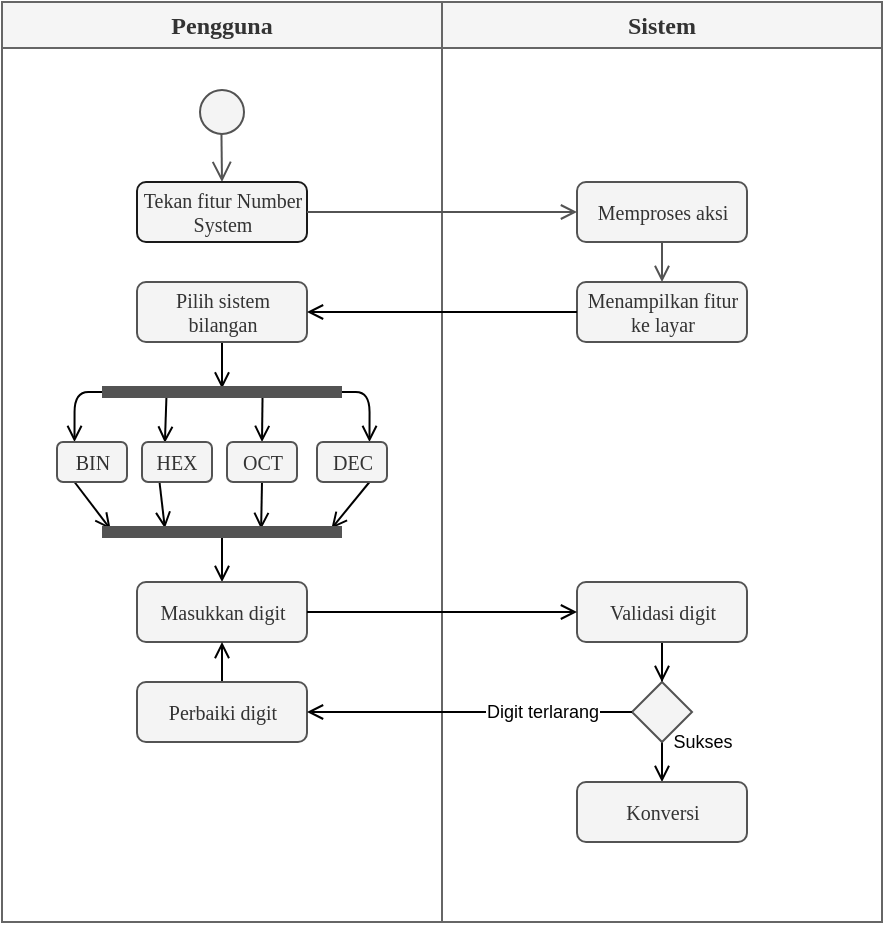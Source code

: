 <mxfile version="21.1.8" type="github">
  <diagram name="Page-1" id="gxgtcxNLYeDesxnoaaCQ">
    <mxGraphModel dx="662" dy="398" grid="1" gridSize="10" guides="1" tooltips="1" connect="1" arrows="1" fold="1" page="1" pageScale="1" pageWidth="850" pageHeight="1100" math="0" shadow="0">
      <root>
        <mxCell id="0" />
        <mxCell id="1" parent="0" />
        <mxCell id="OTdUzc-hgWmlbelIjcGi-17" value="Pengguna" style="swimlane;whiteSpace=wrap;html=1;fontFamily=Ubuntu;fontSource=https%3A%2F%2Ffonts.googleapis.com%2Fcss%3Ffamily%3DUbuntu;rounded=0;fillColor=#f5f5f5;fontColor=#333333;strokeColor=#666666;swimlaneFillColor=none;glass=0;shadow=0;" parent="1" vertex="1">
          <mxGeometry x="180" y="120" width="220" height="460" as="geometry" />
        </mxCell>
        <mxCell id="OTdUzc-hgWmlbelIjcGi-21" value="" style="ellipse;html=1;shape=startState;fillColor=#f4f4f4;strokeColor=#535353;strokeWidth=1;fillStyle=auto;fontColor=#595959;" parent="OTdUzc-hgWmlbelIjcGi-17" vertex="1">
          <mxGeometry x="95" y="40" width="30" height="30" as="geometry" />
        </mxCell>
        <mxCell id="OTdUzc-hgWmlbelIjcGi-22" value="" style="html=1;verticalAlign=bottom;endArrow=open;endSize=8;strokeColor=#535353;rounded=0;strokeWidth=1;fillColor=#eeeeee;exitX=0.491;exitY=0.867;exitDx=0;exitDy=0;exitPerimeter=0;entryX=0.5;entryY=0;entryDx=0;entryDy=0;fontColor=#333;" parent="OTdUzc-hgWmlbelIjcGi-17" source="OTdUzc-hgWmlbelIjcGi-21" target="OTdUzc-hgWmlbelIjcGi-28" edge="1">
          <mxGeometry relative="1" as="geometry">
            <mxPoint x="100" y="90" as="targetPoint" />
          </mxGeometry>
        </mxCell>
        <mxCell id="OTdUzc-hgWmlbelIjcGi-28" value="Tekan fitur Number System" style="rounded=1;whiteSpace=wrap;html=1;fillColor=#f4f4f4;strokeColor=#1A1A1A;fontFamily=Ubuntu;fontSource=https%3A%2F%2Ffonts.googleapis.com%2Fcss%3Ffamily%3DUbuntu;fontSize=10;fontColor=#333333;" parent="OTdUzc-hgWmlbelIjcGi-17" vertex="1">
          <mxGeometry x="67.5" y="90" width="85" height="30" as="geometry" />
        </mxCell>
        <mxCell id="xuZ7jMynsqWQr9bxvYIn-7" style="rounded=0;orthogonalLoop=1;jettySize=auto;html=1;entryX=0.5;entryY=0.326;entryDx=0;entryDy=0;entryPerimeter=0;endArrow=open;endFill=0;" edge="1" parent="OTdUzc-hgWmlbelIjcGi-17" source="xuZ7jMynsqWQr9bxvYIn-1" target="xuZ7jMynsqWQr9bxvYIn-5">
          <mxGeometry relative="1" as="geometry">
            <mxPoint x="110" y="240" as="targetPoint" />
          </mxGeometry>
        </mxCell>
        <mxCell id="xuZ7jMynsqWQr9bxvYIn-1" value="Pilih sistem bilangan" style="rounded=1;whiteSpace=wrap;html=1;fontSize=10;fontFamily=Ubuntu;fillColor=#f4f4f4;strokeColor=#535353;fontColor=#333333;fontSource=https%3A%2F%2Ffonts.googleapis.com%2Fcss%3Ffamily%3DUbuntu;" vertex="1" parent="OTdUzc-hgWmlbelIjcGi-17">
          <mxGeometry x="67.5" y="140" width="85" height="30" as="geometry" />
        </mxCell>
        <mxCell id="xuZ7jMynsqWQr9bxvYIn-75" style="rounded=0;orthogonalLoop=1;jettySize=auto;html=1;exitX=0.269;exitY=0.567;exitDx=0;exitDy=0;exitPerimeter=0;entryX=0.327;entryY=0.017;entryDx=0;entryDy=0;entryPerimeter=0;endArrow=open;endFill=0;" edge="1" parent="OTdUzc-hgWmlbelIjcGi-17" source="xuZ7jMynsqWQr9bxvYIn-5" target="xuZ7jMynsqWQr9bxvYIn-20">
          <mxGeometry relative="1" as="geometry">
            <mxPoint x="80" y="230" as="targetPoint" />
          </mxGeometry>
        </mxCell>
        <mxCell id="xuZ7jMynsqWQr9bxvYIn-76" style="rounded=0;orthogonalLoop=1;jettySize=auto;html=1;entryX=0.5;entryY=0;entryDx=0;entryDy=0;exitX=0.669;exitY=0.633;exitDx=0;exitDy=0;exitPerimeter=0;endArrow=open;endFill=0;" edge="1" parent="OTdUzc-hgWmlbelIjcGi-17" source="xuZ7jMynsqWQr9bxvYIn-5" target="xuZ7jMynsqWQr9bxvYIn-12">
          <mxGeometry relative="1" as="geometry">
            <mxPoint x="140" y="200" as="sourcePoint" />
          </mxGeometry>
        </mxCell>
        <mxCell id="xuZ7jMynsqWQr9bxvYIn-77" style="edgeStyle=orthogonalEdgeStyle;rounded=1;orthogonalLoop=1;jettySize=auto;html=1;exitX=1;exitY=0.5;exitDx=0;exitDy=0;exitPerimeter=0;entryX=0.75;entryY=0;entryDx=0;entryDy=0;endArrow=open;endFill=0;" edge="1" parent="OTdUzc-hgWmlbelIjcGi-17" source="xuZ7jMynsqWQr9bxvYIn-5" target="xuZ7jMynsqWQr9bxvYIn-13">
          <mxGeometry relative="1" as="geometry" />
        </mxCell>
        <mxCell id="xuZ7jMynsqWQr9bxvYIn-79" style="edgeStyle=orthogonalEdgeStyle;rounded=1;orthogonalLoop=1;jettySize=auto;html=1;exitX=0;exitY=0.5;exitDx=0;exitDy=0;exitPerimeter=0;entryX=0.25;entryY=0;entryDx=0;entryDy=0;endArrow=open;endFill=0;" edge="1" parent="OTdUzc-hgWmlbelIjcGi-17" source="xuZ7jMynsqWQr9bxvYIn-5" target="xuZ7jMynsqWQr9bxvYIn-11">
          <mxGeometry relative="1" as="geometry" />
        </mxCell>
        <mxCell id="xuZ7jMynsqWQr9bxvYIn-5" value="" style="shape=line;html=1;strokeWidth=6;strokeColor=#535353;" vertex="1" parent="OTdUzc-hgWmlbelIjcGi-17">
          <mxGeometry x="50" y="190" width="120" height="10" as="geometry" />
        </mxCell>
        <mxCell id="xuZ7jMynsqWQr9bxvYIn-87" style="rounded=0;orthogonalLoop=1;jettySize=auto;html=1;exitX=0.25;exitY=1;exitDx=0;exitDy=0;entryX=0.036;entryY=0.367;entryDx=0;entryDy=0;entryPerimeter=0;endArrow=open;endFill=0;" edge="1" parent="OTdUzc-hgWmlbelIjcGi-17" source="xuZ7jMynsqWQr9bxvYIn-11" target="xuZ7jMynsqWQr9bxvYIn-80">
          <mxGeometry relative="1" as="geometry" />
        </mxCell>
        <mxCell id="xuZ7jMynsqWQr9bxvYIn-11" value="BIN" style="rounded=1;whiteSpace=wrap;html=1;fontSize=10;fontFamily=Ubuntu;fillColor=#f4f4f4;strokeColor=#535353;fontColor=#333333;fontSource=https%3A%2F%2Ffonts.googleapis.com%2Fcss%3Ffamily%3DUbuntu;" vertex="1" parent="OTdUzc-hgWmlbelIjcGi-17">
          <mxGeometry x="27.5" y="220" width="35" height="20" as="geometry" />
        </mxCell>
        <mxCell id="xuZ7jMynsqWQr9bxvYIn-85" style="rounded=0;orthogonalLoop=1;jettySize=auto;html=1;exitX=0.5;exitY=1;exitDx=0;exitDy=0;entryX=0.663;entryY=0.348;entryDx=0;entryDy=0;entryPerimeter=0;endArrow=open;endFill=0;" edge="1" parent="OTdUzc-hgWmlbelIjcGi-17" source="xuZ7jMynsqWQr9bxvYIn-12" target="xuZ7jMynsqWQr9bxvYIn-80">
          <mxGeometry relative="1" as="geometry" />
        </mxCell>
        <mxCell id="xuZ7jMynsqWQr9bxvYIn-12" value="OCT" style="rounded=1;whiteSpace=wrap;html=1;fontSize=10;fontFamily=Ubuntu;fillColor=#f4f4f4;strokeColor=#535353;fontColor=#333333;fontSource=https%3A%2F%2Ffonts.googleapis.com%2Fcss%3Ffamily%3DUbuntu;" vertex="1" parent="OTdUzc-hgWmlbelIjcGi-17">
          <mxGeometry x="112.5" y="220" width="35" height="20" as="geometry" />
        </mxCell>
        <mxCell id="xuZ7jMynsqWQr9bxvYIn-86" style="rounded=0;orthogonalLoop=1;jettySize=auto;html=1;entryX=0.956;entryY=0.33;entryDx=0;entryDy=0;entryPerimeter=0;endArrow=open;endFill=0;exitX=0.75;exitY=1;exitDx=0;exitDy=0;" edge="1" parent="OTdUzc-hgWmlbelIjcGi-17" source="xuZ7jMynsqWQr9bxvYIn-13" target="xuZ7jMynsqWQr9bxvYIn-80">
          <mxGeometry relative="1" as="geometry">
            <mxPoint x="165" y="240" as="sourcePoint" />
          </mxGeometry>
        </mxCell>
        <mxCell id="xuZ7jMynsqWQr9bxvYIn-13" value="DEC" style="rounded=1;whiteSpace=wrap;html=1;fontSize=10;fontFamily=Ubuntu;fillColor=#f4f4f4;strokeColor=#535353;fontColor=#333333;fontSource=https%3A%2F%2Ffonts.googleapis.com%2Fcss%3Ffamily%3DUbuntu;" vertex="1" parent="OTdUzc-hgWmlbelIjcGi-17">
          <mxGeometry x="157.5" y="220" width="35" height="20" as="geometry" />
        </mxCell>
        <mxCell id="xuZ7jMynsqWQr9bxvYIn-83" style="rounded=0;orthogonalLoop=1;jettySize=auto;html=1;entryX=0.262;entryY=0.311;entryDx=0;entryDy=0;entryPerimeter=0;exitX=0.25;exitY=1;exitDx=0;exitDy=0;endArrow=open;endFill=0;" edge="1" parent="OTdUzc-hgWmlbelIjcGi-17" source="xuZ7jMynsqWQr9bxvYIn-20" target="xuZ7jMynsqWQr9bxvYIn-80">
          <mxGeometry relative="1" as="geometry" />
        </mxCell>
        <mxCell id="xuZ7jMynsqWQr9bxvYIn-20" value="HEX" style="rounded=1;whiteSpace=wrap;html=1;fontSize=10;fontFamily=Ubuntu;fillColor=#f4f4f4;strokeColor=#535353;fontColor=#333333;fontSource=https%3A%2F%2Ffonts.googleapis.com%2Fcss%3Ffamily%3DUbuntu;" vertex="1" parent="OTdUzc-hgWmlbelIjcGi-17">
          <mxGeometry x="70" y="220" width="35" height="20" as="geometry" />
        </mxCell>
        <mxCell id="xuZ7jMynsqWQr9bxvYIn-91" style="rounded=0;orthogonalLoop=1;jettySize=auto;html=1;entryX=0.5;entryY=0;entryDx=0;entryDy=0;exitX=0.5;exitY=0.625;exitDx=0;exitDy=0;exitPerimeter=0;endArrow=open;endFill=0;" edge="1" parent="OTdUzc-hgWmlbelIjcGi-17" source="xuZ7jMynsqWQr9bxvYIn-80" target="xuZ7jMynsqWQr9bxvYIn-90">
          <mxGeometry relative="1" as="geometry" />
        </mxCell>
        <mxCell id="xuZ7jMynsqWQr9bxvYIn-80" value="" style="shape=line;html=1;strokeWidth=6;strokeColor=#535353;" vertex="1" parent="OTdUzc-hgWmlbelIjcGi-17">
          <mxGeometry x="50" y="260" width="120" height="10" as="geometry" />
        </mxCell>
        <mxCell id="xuZ7jMynsqWQr9bxvYIn-90" value="Masukkan digit" style="rounded=1;whiteSpace=wrap;html=1;fontSize=10;fontFamily=Ubuntu;fillColor=#f4f4f4;strokeColor=#535353;fontColor=#333333;fontSource=https%3A%2F%2Ffonts.googleapis.com%2Fcss%3Ffamily%3DUbuntu;" vertex="1" parent="OTdUzc-hgWmlbelIjcGi-17">
          <mxGeometry x="67.5" y="290" width="85" height="30" as="geometry" />
        </mxCell>
        <mxCell id="xuZ7jMynsqWQr9bxvYIn-101" style="edgeStyle=orthogonalEdgeStyle;rounded=0;orthogonalLoop=1;jettySize=auto;html=1;exitX=0.5;exitY=0;exitDx=0;exitDy=0;entryX=0.5;entryY=1;entryDx=0;entryDy=0;endArrow=open;endFill=0;" edge="1" parent="OTdUzc-hgWmlbelIjcGi-17" source="xuZ7jMynsqWQr9bxvYIn-99" target="xuZ7jMynsqWQr9bxvYIn-90">
          <mxGeometry relative="1" as="geometry" />
        </mxCell>
        <mxCell id="xuZ7jMynsqWQr9bxvYIn-99" value="Perbaiki digit" style="rounded=1;whiteSpace=wrap;html=1;fontSize=10;fontFamily=Ubuntu;fillColor=#f4f4f4;strokeColor=#535353;fontColor=#333333;fontSource=https%3A%2F%2Ffonts.googleapis.com%2Fcss%3Ffamily%3DUbuntu;" vertex="1" parent="OTdUzc-hgWmlbelIjcGi-17">
          <mxGeometry x="67.5" y="340" width="85" height="30" as="geometry" />
        </mxCell>
        <mxCell id="OTdUzc-hgWmlbelIjcGi-18" value="Sistem" style="swimlane;whiteSpace=wrap;html=1;fontFamily=Ubuntu;fontSource=https%3A%2F%2Ffonts.googleapis.com%2Fcss%3Ffamily%3DUbuntu;rounded=0;fillColor=#f5f5f5;fontColor=#333333;strokeColor=#666666;swimlaneFillColor=none;glass=0;shadow=0;swimlaneLine=1;" parent="1" vertex="1">
          <mxGeometry x="400" y="120" width="220" height="460" as="geometry" />
        </mxCell>
        <mxCell id="OTdUzc-hgWmlbelIjcGi-37" value="" style="rounded=0;orthogonalLoop=1;jettySize=auto;html=1;endArrow=open;endFill=0;strokeColor=#535353;" parent="OTdUzc-hgWmlbelIjcGi-18" source="OTdUzc-hgWmlbelIjcGi-34" target="OTdUzc-hgWmlbelIjcGi-36" edge="1">
          <mxGeometry relative="1" as="geometry" />
        </mxCell>
        <mxCell id="OTdUzc-hgWmlbelIjcGi-34" value="Memproses aksi" style="rounded=1;whiteSpace=wrap;html=1;fontSize=10;fontFamily=Ubuntu;fillColor=#f4f4f4;strokeColor=#535353;fontColor=#333333;fontSource=https%3A%2F%2Ffonts.googleapis.com%2Fcss%3Ffamily%3DUbuntu;" parent="OTdUzc-hgWmlbelIjcGi-18" vertex="1">
          <mxGeometry x="67.5" y="90" width="85" height="30" as="geometry" />
        </mxCell>
        <mxCell id="OTdUzc-hgWmlbelIjcGi-36" value="Menampilkan fitur ke layar" style="rounded=1;whiteSpace=wrap;html=1;fontSize=10;fontFamily=Ubuntu;fillColor=#f4f4f4;strokeColor=#535353;fontColor=#333333;fontSource=https%3A%2F%2Ffonts.googleapis.com%2Fcss%3Ffamily%3DUbuntu;" parent="OTdUzc-hgWmlbelIjcGi-18" vertex="1">
          <mxGeometry x="67.5" y="140" width="85" height="30" as="geometry" />
        </mxCell>
        <mxCell id="xuZ7jMynsqWQr9bxvYIn-98" value="" style="edgeStyle=orthogonalEdgeStyle;rounded=0;orthogonalLoop=1;jettySize=auto;html=1;endArrow=open;endFill=0;" edge="1" parent="OTdUzc-hgWmlbelIjcGi-18" source="xuZ7jMynsqWQr9bxvYIn-95" target="xuZ7jMynsqWQr9bxvYIn-97">
          <mxGeometry relative="1" as="geometry" />
        </mxCell>
        <mxCell id="xuZ7jMynsqWQr9bxvYIn-95" value="Validasi digit" style="rounded=1;whiteSpace=wrap;html=1;fontSize=10;fontFamily=Ubuntu;fillColor=#f4f4f4;strokeColor=#535353;fontColor=#333333;fontSource=https%3A%2F%2Ffonts.googleapis.com%2Fcss%3Ffamily%3DUbuntu;" vertex="1" parent="OTdUzc-hgWmlbelIjcGi-18">
          <mxGeometry x="67.5" y="290" width="85" height="30" as="geometry" />
        </mxCell>
        <mxCell id="xuZ7jMynsqWQr9bxvYIn-104" style="edgeStyle=orthogonalEdgeStyle;rounded=0;orthogonalLoop=1;jettySize=auto;html=1;exitX=0.5;exitY=1;exitDx=0;exitDy=0;entryX=0.5;entryY=0;entryDx=0;entryDy=0;endArrow=open;endFill=0;" edge="1" parent="OTdUzc-hgWmlbelIjcGi-18" source="xuZ7jMynsqWQr9bxvYIn-97" target="xuZ7jMynsqWQr9bxvYIn-103">
          <mxGeometry relative="1" as="geometry" />
        </mxCell>
        <mxCell id="xuZ7jMynsqWQr9bxvYIn-105" value="Sukses" style="edgeLabel;html=1;align=center;verticalAlign=middle;resizable=0;points=[];fontSize=9;" vertex="1" connectable="0" parent="xuZ7jMynsqWQr9bxvYIn-104">
          <mxGeometry x="-0.203" relative="1" as="geometry">
            <mxPoint x="20" y="-8" as="offset" />
          </mxGeometry>
        </mxCell>
        <mxCell id="xuZ7jMynsqWQr9bxvYIn-97" value="" style="rhombus;whiteSpace=wrap;html=1;fontSize=10;fontFamily=Ubuntu;fillColor=#f4f4f4;strokeColor=#535353;fontColor=#333333;rounded=0;fontSource=https%3A%2F%2Ffonts.googleapis.com%2Fcss%3Ffamily%3DUbuntu;" vertex="1" parent="OTdUzc-hgWmlbelIjcGi-18">
          <mxGeometry x="95" y="340" width="30" height="30" as="geometry" />
        </mxCell>
        <mxCell id="xuZ7jMynsqWQr9bxvYIn-103" value="Konversi" style="rounded=1;whiteSpace=wrap;html=1;fontSize=10;fontFamily=Ubuntu;fillColor=#f4f4f4;strokeColor=#535353;fontColor=#333333;fontSource=https%3A%2F%2Ffonts.googleapis.com%2Fcss%3Ffamily%3DUbuntu;" vertex="1" parent="OTdUzc-hgWmlbelIjcGi-18">
          <mxGeometry x="67.5" y="390" width="85" height="30" as="geometry" />
        </mxCell>
        <mxCell id="OTdUzc-hgWmlbelIjcGi-35" value="" style="edgeStyle=orthogonalEdgeStyle;rounded=0;orthogonalLoop=1;jettySize=auto;html=1;endArrow=open;endFill=0;strokeColor=#535353;" parent="1" source="OTdUzc-hgWmlbelIjcGi-28" target="OTdUzc-hgWmlbelIjcGi-34" edge="1">
          <mxGeometry relative="1" as="geometry" />
        </mxCell>
        <mxCell id="xuZ7jMynsqWQr9bxvYIn-2" value="" style="edgeStyle=orthogonalEdgeStyle;rounded=0;orthogonalLoop=1;jettySize=auto;html=1;endArrow=open;endFill=0;" edge="1" parent="1" source="OTdUzc-hgWmlbelIjcGi-36" target="xuZ7jMynsqWQr9bxvYIn-1">
          <mxGeometry relative="1" as="geometry" />
        </mxCell>
        <mxCell id="xuZ7jMynsqWQr9bxvYIn-96" style="edgeStyle=orthogonalEdgeStyle;rounded=0;orthogonalLoop=1;jettySize=auto;html=1;entryX=0;entryY=0.5;entryDx=0;entryDy=0;endArrow=open;endFill=0;" edge="1" parent="1" source="xuZ7jMynsqWQr9bxvYIn-90" target="xuZ7jMynsqWQr9bxvYIn-95">
          <mxGeometry relative="1" as="geometry" />
        </mxCell>
        <mxCell id="xuZ7jMynsqWQr9bxvYIn-100" style="edgeStyle=orthogonalEdgeStyle;rounded=0;orthogonalLoop=1;jettySize=auto;html=1;entryX=1;entryY=0.5;entryDx=0;entryDy=0;endArrow=open;endFill=0;" edge="1" parent="1" source="xuZ7jMynsqWQr9bxvYIn-97" target="xuZ7jMynsqWQr9bxvYIn-99">
          <mxGeometry relative="1" as="geometry" />
        </mxCell>
        <mxCell id="xuZ7jMynsqWQr9bxvYIn-102" value="Digit terlarang" style="edgeLabel;html=1;align=center;verticalAlign=middle;resizable=0;points=[];fontSize=9;" vertex="1" connectable="0" parent="xuZ7jMynsqWQr9bxvYIn-100">
          <mxGeometry x="-0.177" y="1" relative="1" as="geometry">
            <mxPoint x="22" y="-1" as="offset" />
          </mxGeometry>
        </mxCell>
      </root>
    </mxGraphModel>
  </diagram>
</mxfile>
